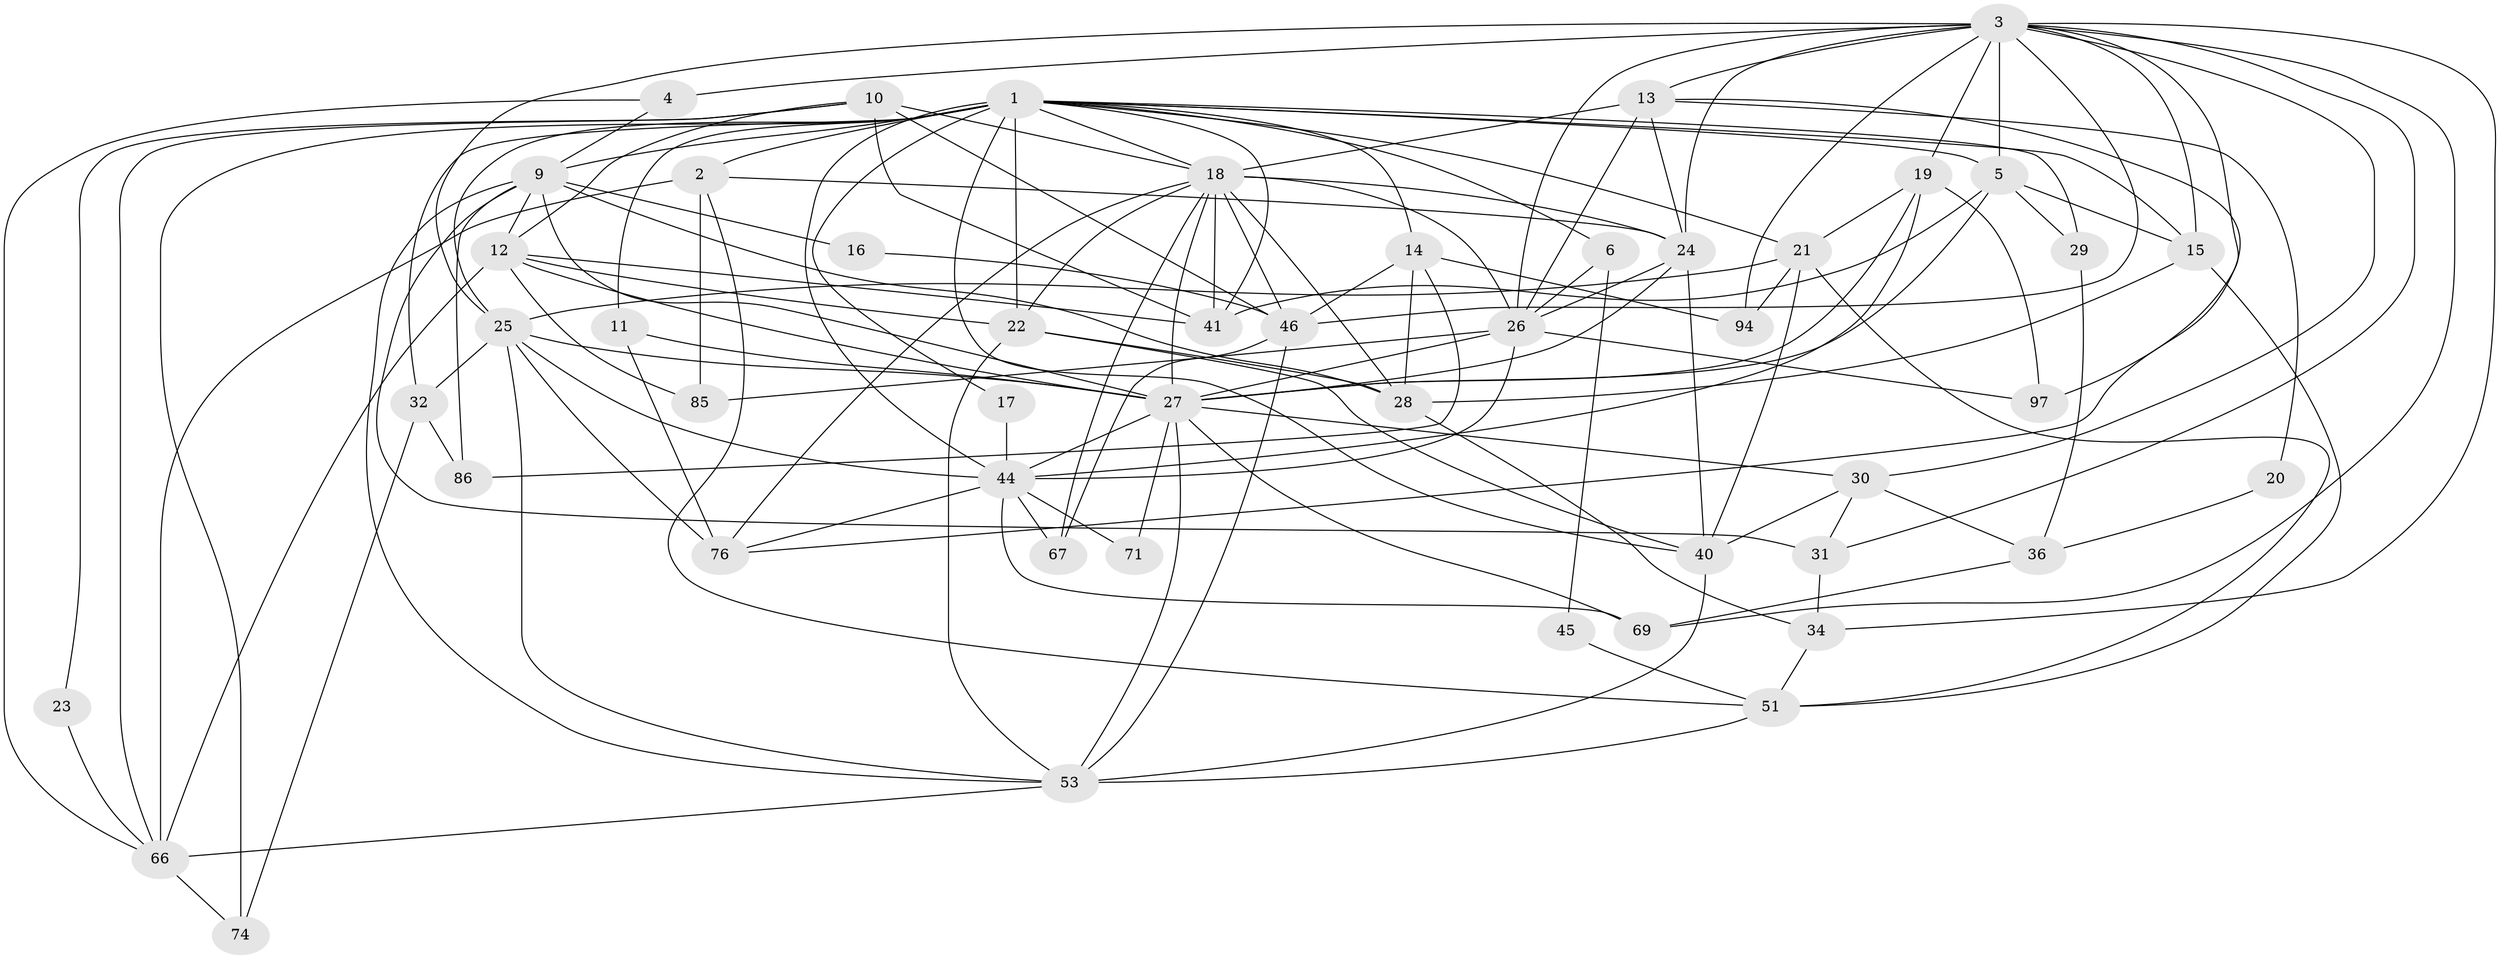 // original degree distribution, {4: 0.21428571428571427, 5: 0.17346938775510204, 6: 0.14285714285714285, 3: 0.2653061224489796, 2: 0.16326530612244897, 7: 0.030612244897959183, 8: 0.01020408163265306}
// Generated by graph-tools (version 1.1) at 2025/15/03/09/25 04:15:12]
// undirected, 49 vertices, 138 edges
graph export_dot {
graph [start="1"]
  node [color=gray90,style=filled];
  1 [super="+7+89+70"];
  2;
  3 [super="+62+48+39+57"];
  4;
  5 [super="+91"];
  6;
  9 [super="+61"];
  10 [super="+58"];
  11;
  12 [super="+49"];
  13 [super="+81"];
  14 [super="+47"];
  15 [super="+77"];
  16;
  17;
  18 [super="+92+38"];
  19 [super="+37+33"];
  20;
  21 [super="+35+50"];
  22 [super="+98+43"];
  23;
  24 [super="+88"];
  25 [super="+55"];
  26 [super="+54+73"];
  27 [super="+59"];
  28 [super="+60"];
  29;
  30 [super="+63"];
  31;
  32 [super="+87"];
  34;
  36;
  40 [super="+42"];
  41;
  44 [super="+64"];
  45;
  46 [super="+52"];
  51;
  53 [super="+80+93"];
  66 [super="+68"];
  67;
  69 [super="+79+84"];
  71;
  74;
  76;
  85;
  86;
  94;
  97;
  1 -- 18;
  1 -- 2;
  1 -- 40;
  1 -- 74;
  1 -- 14;
  1 -- 22;
  1 -- 29;
  1 -- 9;
  1 -- 44;
  1 -- 15;
  1 -- 6;
  1 -- 41;
  1 -- 11;
  1 -- 17;
  1 -- 25;
  1 -- 21;
  1 -- 5;
  1 -- 32;
  2 -- 85;
  2 -- 51;
  2 -- 66;
  2 -- 24;
  3 -- 31;
  3 -- 69;
  3 -- 97;
  3 -- 4 [weight=2];
  3 -- 26;
  3 -- 94;
  3 -- 24;
  3 -- 5 [weight=2];
  3 -- 46;
  3 -- 30;
  3 -- 34;
  3 -- 19;
  3 -- 25;
  3 -- 15;
  3 -- 13;
  4 -- 9;
  4 -- 66;
  5 -- 41;
  5 -- 29;
  5 -- 15;
  5 -- 27;
  6 -- 45;
  6 -- 26;
  9 -- 86;
  9 -- 16;
  9 -- 28;
  9 -- 31;
  9 -- 12;
  9 -- 27;
  9 -- 53;
  10 -- 46;
  10 -- 23;
  10 -- 41 [weight=2];
  10 -- 18;
  10 -- 12;
  10 -- 66;
  11 -- 76;
  11 -- 27;
  12 -- 22;
  12 -- 27;
  12 -- 85;
  12 -- 41;
  12 -- 66;
  13 -- 76;
  13 -- 20;
  13 -- 24 [weight=2];
  13 -- 26 [weight=2];
  13 -- 18;
  14 -- 28;
  14 -- 46;
  14 -- 94;
  14 -- 86;
  15 -- 51;
  15 -- 28;
  16 -- 46;
  17 -- 44;
  18 -- 46;
  18 -- 67;
  18 -- 22;
  18 -- 41;
  18 -- 24;
  18 -- 28;
  18 -- 76;
  18 -- 27;
  18 -- 26;
  19 -- 97;
  19 -- 27;
  19 -- 44 [weight=2];
  19 -- 21;
  20 -- 36;
  21 -- 25;
  21 -- 94;
  21 -- 40;
  21 -- 51;
  22 -- 53;
  22 -- 40;
  22 -- 28;
  23 -- 66;
  24 -- 40;
  24 -- 26;
  24 -- 27;
  25 -- 76 [weight=2];
  25 -- 53;
  25 -- 44;
  25 -- 27;
  25 -- 32;
  26 -- 97;
  26 -- 85;
  26 -- 27;
  26 -- 44;
  27 -- 69;
  27 -- 71;
  27 -- 44;
  27 -- 53;
  27 -- 30;
  28 -- 34;
  29 -- 36;
  30 -- 36;
  30 -- 40;
  30 -- 31;
  31 -- 34;
  32 -- 74;
  32 -- 86;
  34 -- 51;
  36 -- 69;
  40 -- 53;
  44 -- 67;
  44 -- 71;
  44 -- 76;
  44 -- 69 [weight=2];
  45 -- 51;
  46 -- 53;
  46 -- 67;
  51 -- 53;
  53 -- 66;
  66 -- 74;
}
